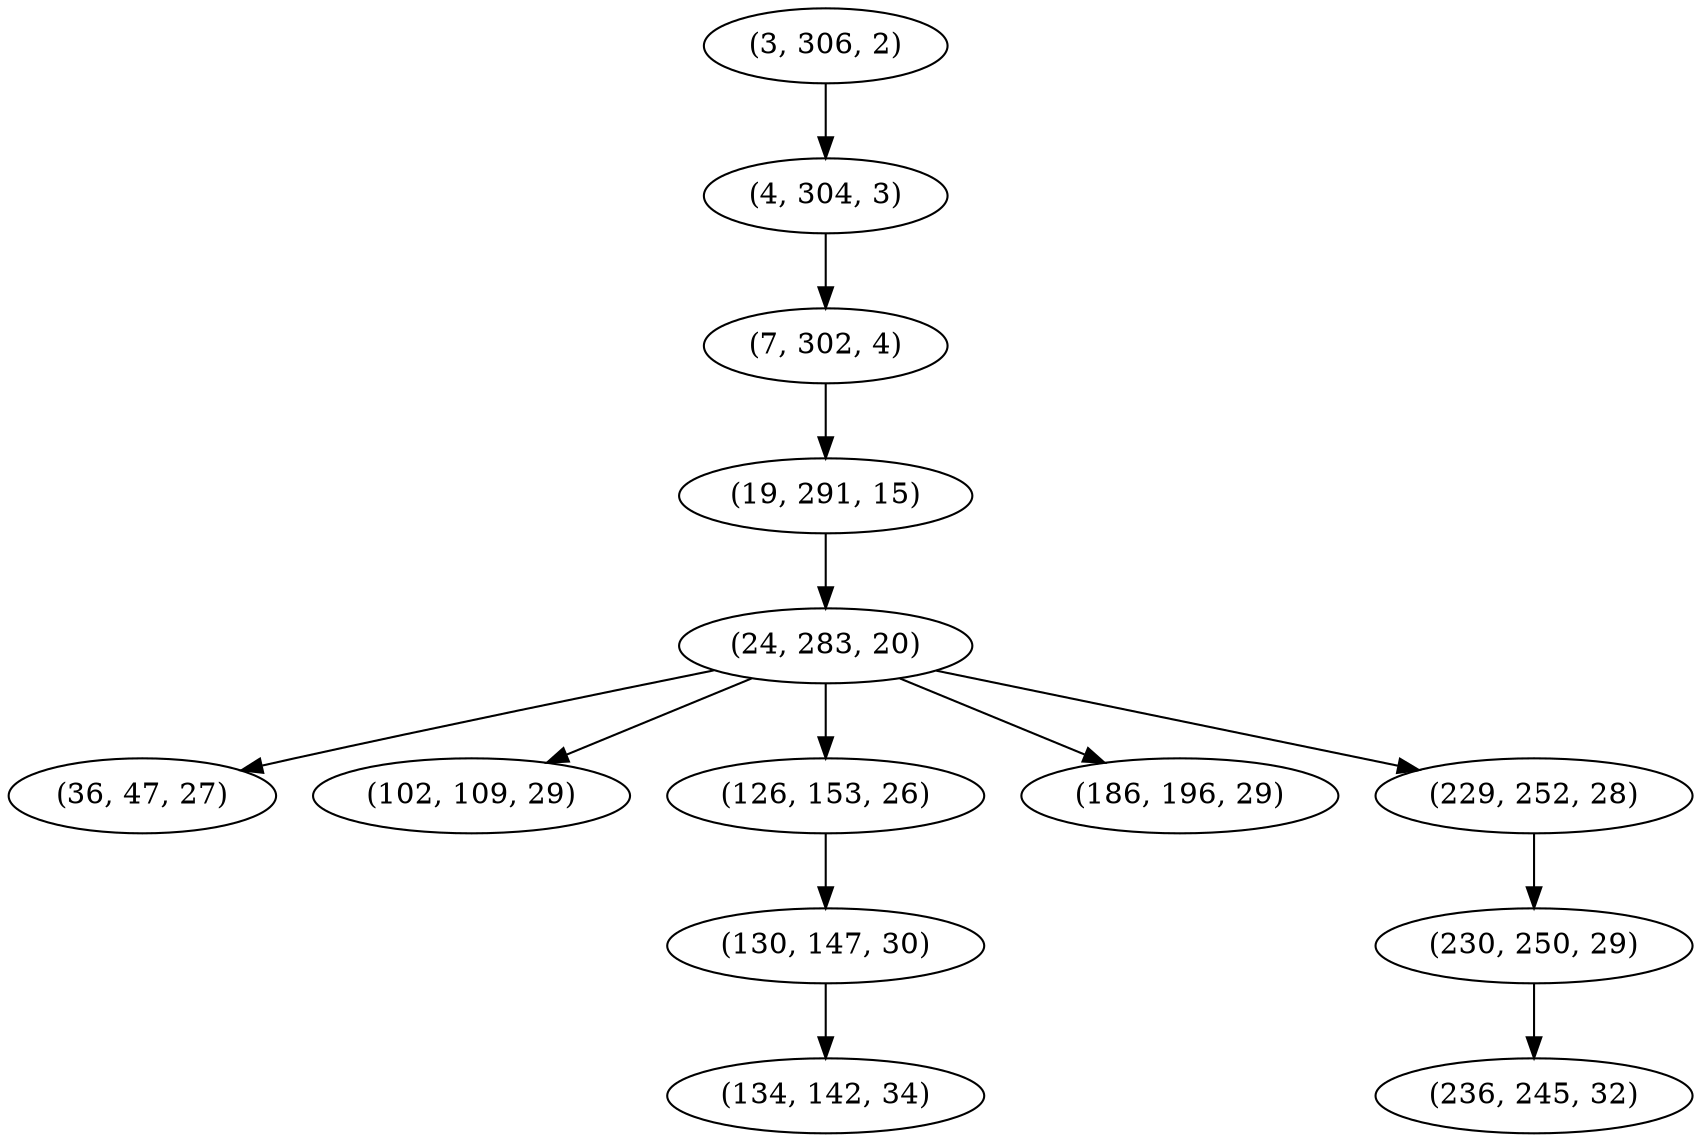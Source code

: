 digraph tree {
    "(3, 306, 2)";
    "(4, 304, 3)";
    "(7, 302, 4)";
    "(19, 291, 15)";
    "(24, 283, 20)";
    "(36, 47, 27)";
    "(102, 109, 29)";
    "(126, 153, 26)";
    "(130, 147, 30)";
    "(134, 142, 34)";
    "(186, 196, 29)";
    "(229, 252, 28)";
    "(230, 250, 29)";
    "(236, 245, 32)";
    "(3, 306, 2)" -> "(4, 304, 3)";
    "(4, 304, 3)" -> "(7, 302, 4)";
    "(7, 302, 4)" -> "(19, 291, 15)";
    "(19, 291, 15)" -> "(24, 283, 20)";
    "(24, 283, 20)" -> "(36, 47, 27)";
    "(24, 283, 20)" -> "(102, 109, 29)";
    "(24, 283, 20)" -> "(126, 153, 26)";
    "(24, 283, 20)" -> "(186, 196, 29)";
    "(24, 283, 20)" -> "(229, 252, 28)";
    "(126, 153, 26)" -> "(130, 147, 30)";
    "(130, 147, 30)" -> "(134, 142, 34)";
    "(229, 252, 28)" -> "(230, 250, 29)";
    "(230, 250, 29)" -> "(236, 245, 32)";
}
